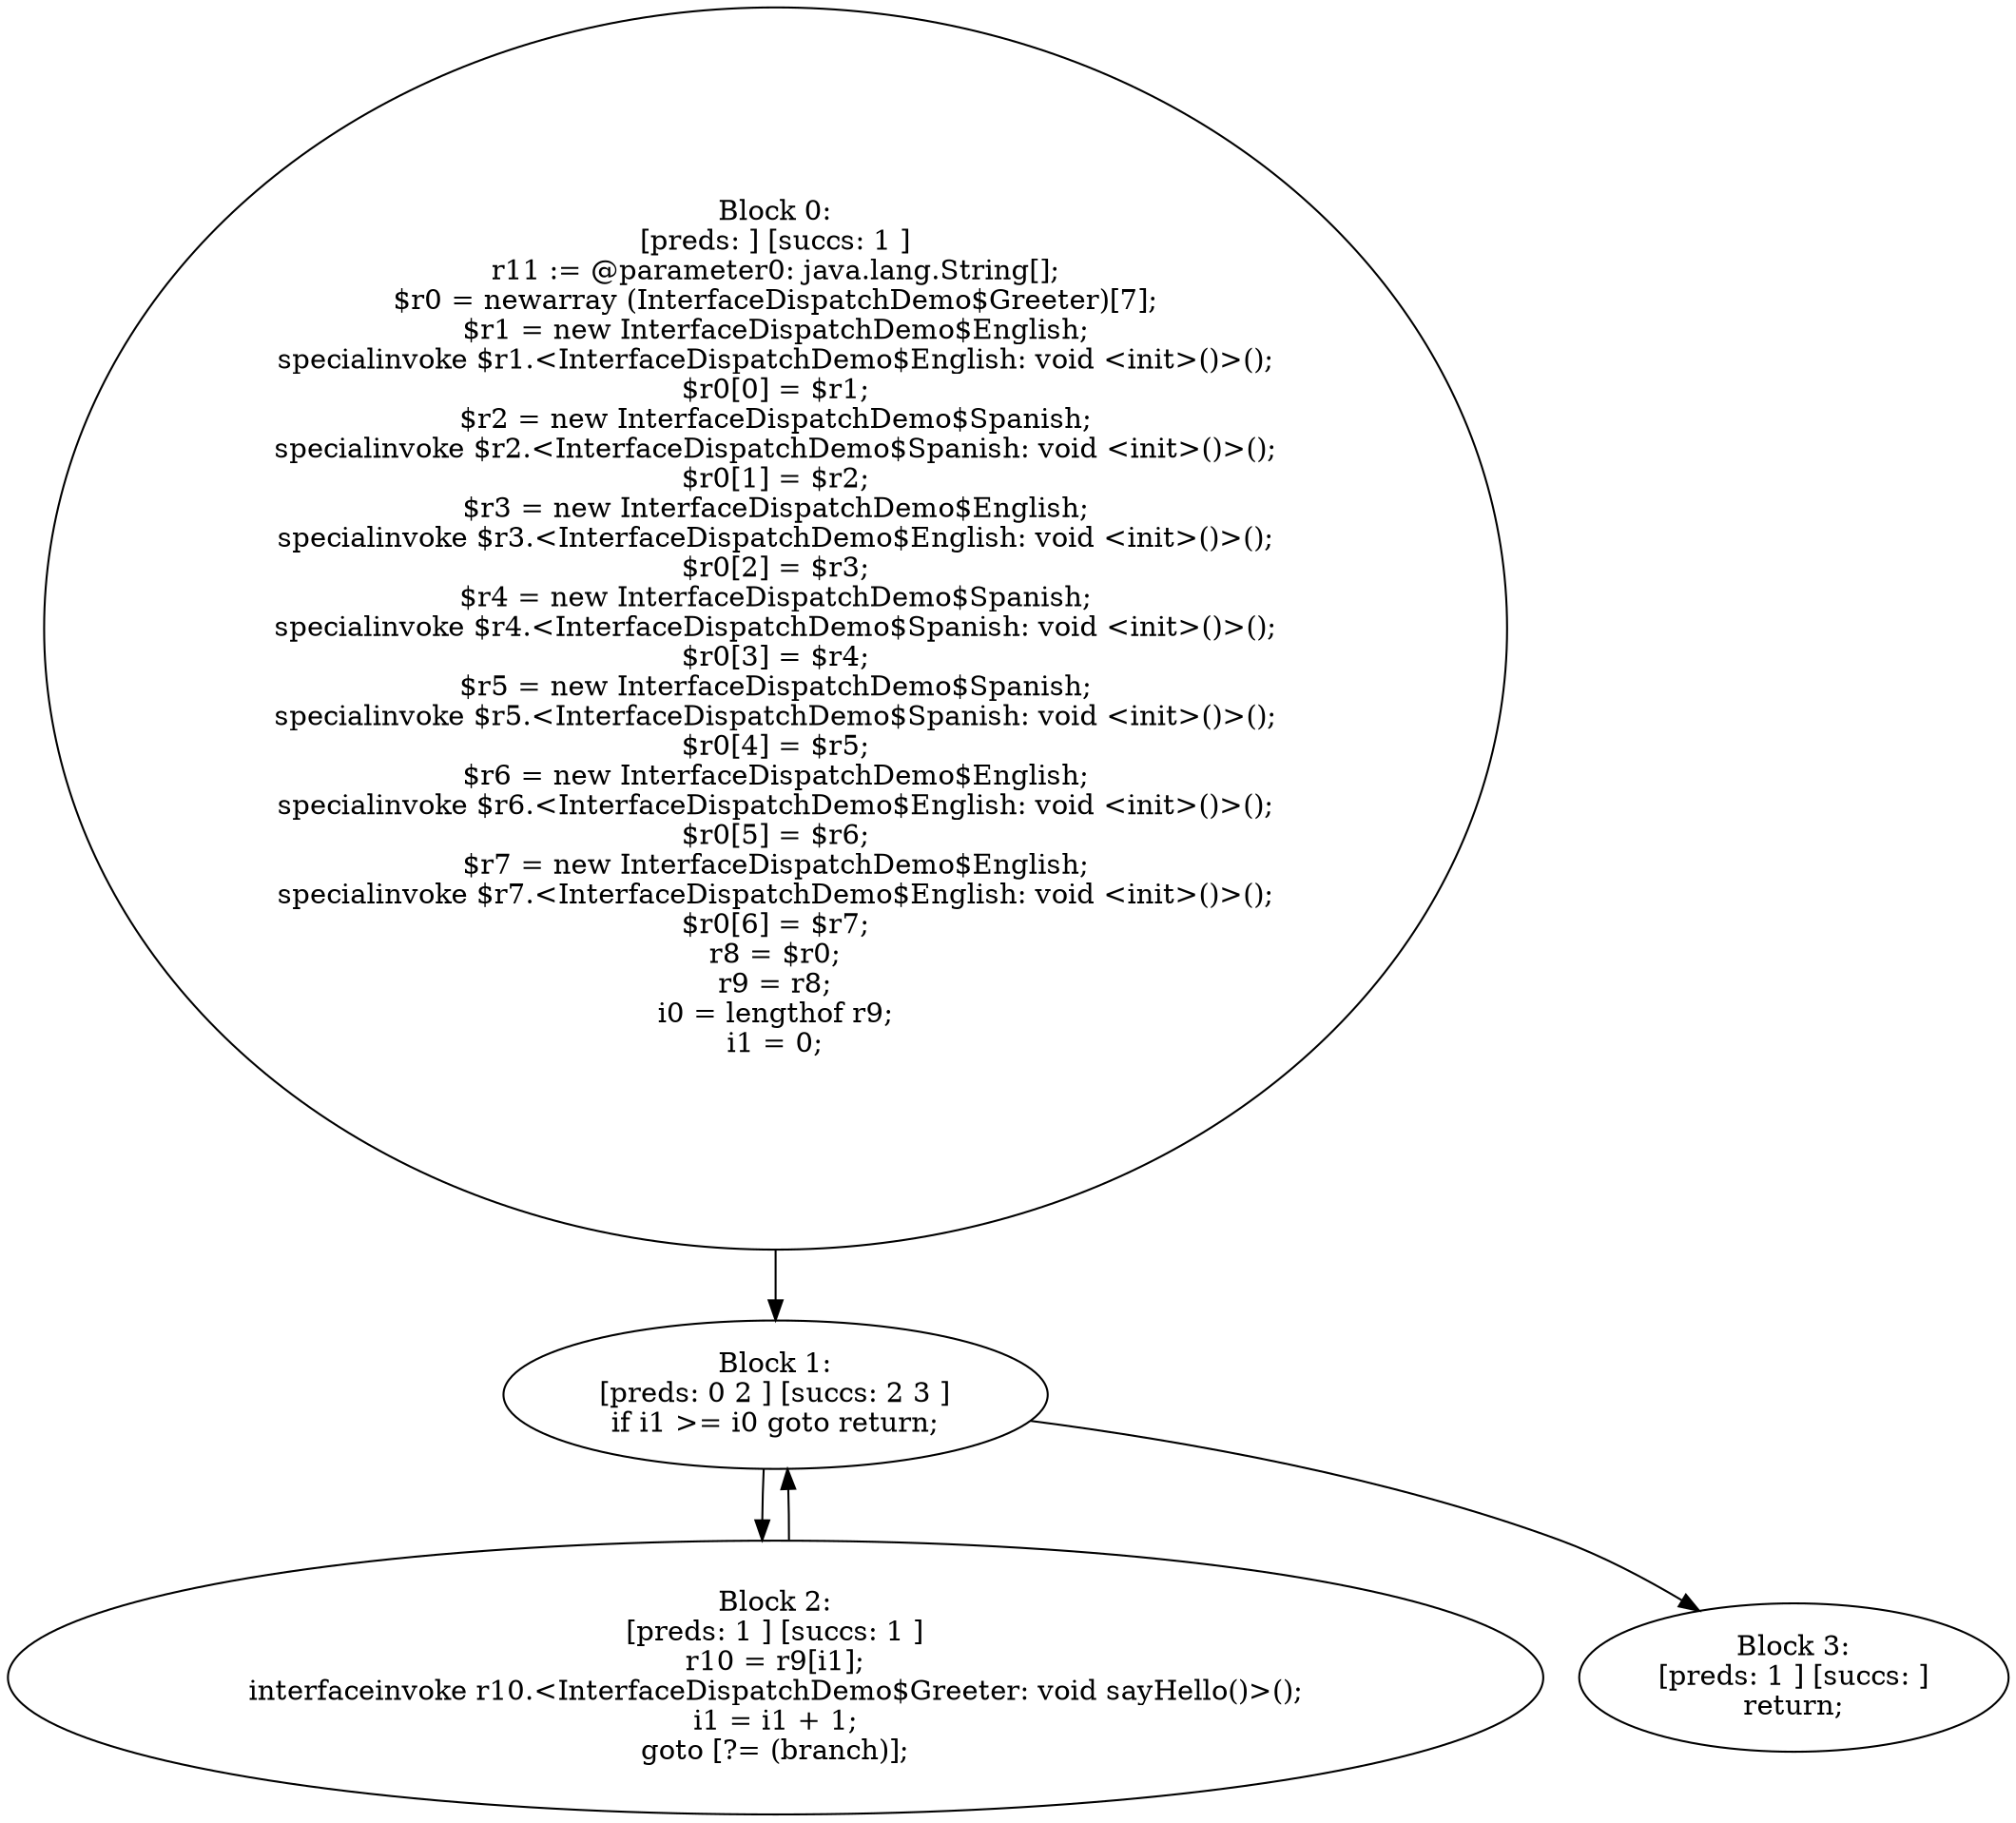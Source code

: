 digraph "unitGraph" {
    "Block 0:
[preds: ] [succs: 1 ]
r11 := @parameter0: java.lang.String[];
$r0 = newarray (InterfaceDispatchDemo$Greeter)[7];
$r1 = new InterfaceDispatchDemo$English;
specialinvoke $r1.<InterfaceDispatchDemo$English: void <init>()>();
$r0[0] = $r1;
$r2 = new InterfaceDispatchDemo$Spanish;
specialinvoke $r2.<InterfaceDispatchDemo$Spanish: void <init>()>();
$r0[1] = $r2;
$r3 = new InterfaceDispatchDemo$English;
specialinvoke $r3.<InterfaceDispatchDemo$English: void <init>()>();
$r0[2] = $r3;
$r4 = new InterfaceDispatchDemo$Spanish;
specialinvoke $r4.<InterfaceDispatchDemo$Spanish: void <init>()>();
$r0[3] = $r4;
$r5 = new InterfaceDispatchDemo$Spanish;
specialinvoke $r5.<InterfaceDispatchDemo$Spanish: void <init>()>();
$r0[4] = $r5;
$r6 = new InterfaceDispatchDemo$English;
specialinvoke $r6.<InterfaceDispatchDemo$English: void <init>()>();
$r0[5] = $r6;
$r7 = new InterfaceDispatchDemo$English;
specialinvoke $r7.<InterfaceDispatchDemo$English: void <init>()>();
$r0[6] = $r7;
r8 = $r0;
r9 = r8;
i0 = lengthof r9;
i1 = 0;
"
    "Block 1:
[preds: 0 2 ] [succs: 2 3 ]
if i1 >= i0 goto return;
"
    "Block 2:
[preds: 1 ] [succs: 1 ]
r10 = r9[i1];
interfaceinvoke r10.<InterfaceDispatchDemo$Greeter: void sayHello()>();
i1 = i1 + 1;
goto [?= (branch)];
"
    "Block 3:
[preds: 1 ] [succs: ]
return;
"
    "Block 0:
[preds: ] [succs: 1 ]
r11 := @parameter0: java.lang.String[];
$r0 = newarray (InterfaceDispatchDemo$Greeter)[7];
$r1 = new InterfaceDispatchDemo$English;
specialinvoke $r1.<InterfaceDispatchDemo$English: void <init>()>();
$r0[0] = $r1;
$r2 = new InterfaceDispatchDemo$Spanish;
specialinvoke $r2.<InterfaceDispatchDemo$Spanish: void <init>()>();
$r0[1] = $r2;
$r3 = new InterfaceDispatchDemo$English;
specialinvoke $r3.<InterfaceDispatchDemo$English: void <init>()>();
$r0[2] = $r3;
$r4 = new InterfaceDispatchDemo$Spanish;
specialinvoke $r4.<InterfaceDispatchDemo$Spanish: void <init>()>();
$r0[3] = $r4;
$r5 = new InterfaceDispatchDemo$Spanish;
specialinvoke $r5.<InterfaceDispatchDemo$Spanish: void <init>()>();
$r0[4] = $r5;
$r6 = new InterfaceDispatchDemo$English;
specialinvoke $r6.<InterfaceDispatchDemo$English: void <init>()>();
$r0[5] = $r6;
$r7 = new InterfaceDispatchDemo$English;
specialinvoke $r7.<InterfaceDispatchDemo$English: void <init>()>();
$r0[6] = $r7;
r8 = $r0;
r9 = r8;
i0 = lengthof r9;
i1 = 0;
"->"Block 1:
[preds: 0 2 ] [succs: 2 3 ]
if i1 >= i0 goto return;
";
    "Block 1:
[preds: 0 2 ] [succs: 2 3 ]
if i1 >= i0 goto return;
"->"Block 2:
[preds: 1 ] [succs: 1 ]
r10 = r9[i1];
interfaceinvoke r10.<InterfaceDispatchDemo$Greeter: void sayHello()>();
i1 = i1 + 1;
goto [?= (branch)];
";
    "Block 1:
[preds: 0 2 ] [succs: 2 3 ]
if i1 >= i0 goto return;
"->"Block 3:
[preds: 1 ] [succs: ]
return;
";
    "Block 2:
[preds: 1 ] [succs: 1 ]
r10 = r9[i1];
interfaceinvoke r10.<InterfaceDispatchDemo$Greeter: void sayHello()>();
i1 = i1 + 1;
goto [?= (branch)];
"->"Block 1:
[preds: 0 2 ] [succs: 2 3 ]
if i1 >= i0 goto return;
";
}
